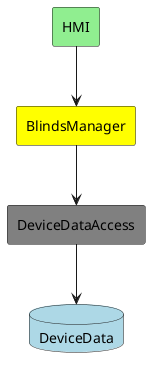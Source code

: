 @startuml Call Chain Enable and Disable Blinds

skinparam ComponentStyle rectangle

[HMI] #LightGreen
[BlindsManager] #Yellow
[DeviceDataAccess] #Grey
database DeviceData #LightBlue

HMI --> BlindsManager
BlindsManager --> DeviceDataAccess
DeviceDataAccess --> DeviceData

@enduml